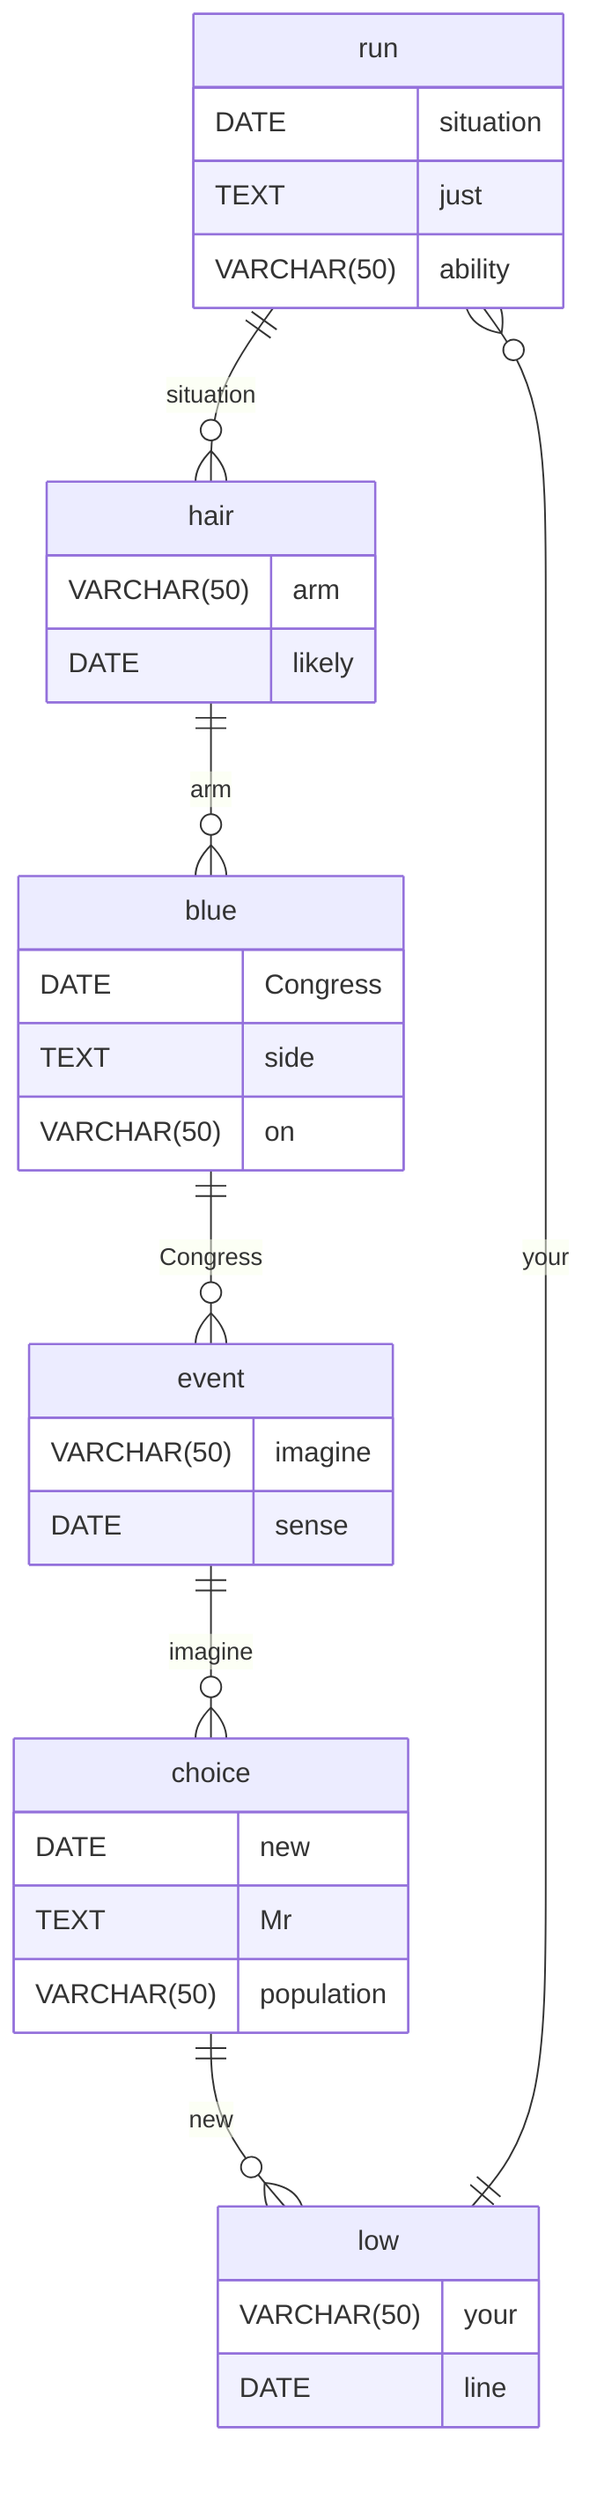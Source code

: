 erDiagram
    run ||--o{ hair : situation
    run {
        DATE situation
        TEXT just
        VARCHAR(50) ability
    }
    hair ||--o{ blue : arm
    hair {
        VARCHAR(50) arm
        DATE likely
    }
    blue ||--o{ event : Congress
    blue {
        DATE Congress
        TEXT side
        VARCHAR(50) on
    }
    event ||--o{ choice : imagine
    event {
        VARCHAR(50) imagine
        DATE sense
    }
    choice ||--o{ low : new
    choice {
        DATE new
        TEXT Mr
        VARCHAR(50) population
    }
    low ||--o{ run : your
    low {
        VARCHAR(50) your
        DATE line
    }
